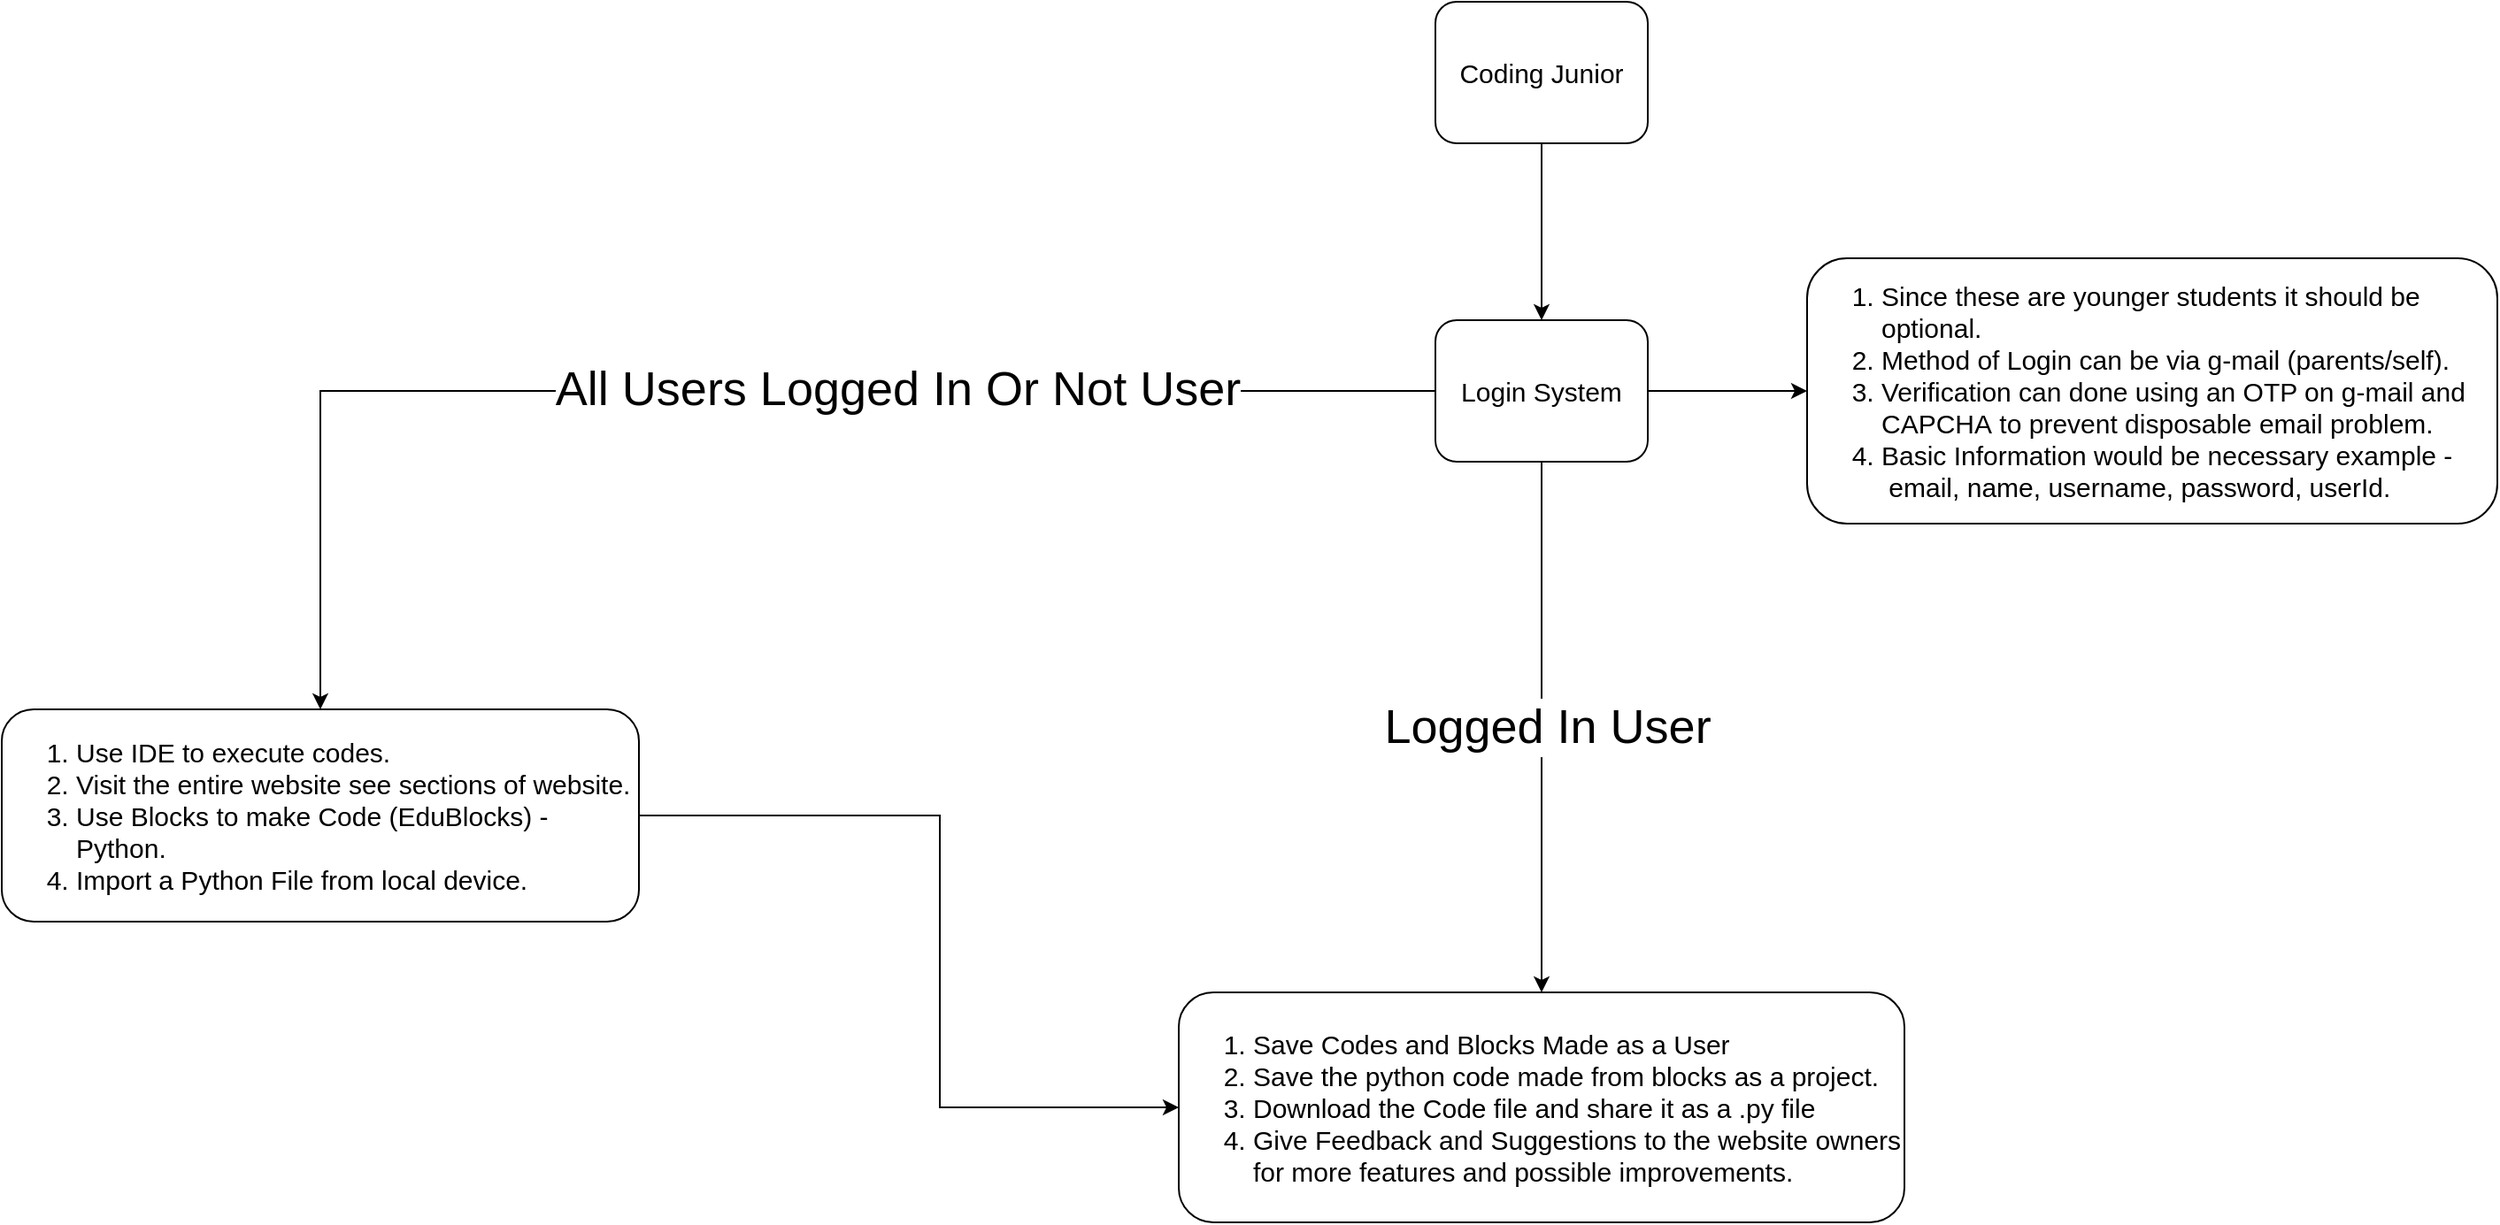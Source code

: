 <mxfile version="26.2.14">
  <diagram name="Page-1" id="27JIksZOyUg7H0xSe7Qw">
    <mxGraphModel dx="2934" dy="1280" grid="1" gridSize="10" guides="1" tooltips="1" connect="1" arrows="1" fold="1" page="1" pageScale="1" pageWidth="850" pageHeight="1100" math="0" shadow="0">
      <root>
        <mxCell id="0" />
        <mxCell id="1" parent="0" />
        <mxCell id="-FAzzV84QFnnn3e9Tf60-6" style="edgeStyle=orthogonalEdgeStyle;rounded=0;orthogonalLoop=1;jettySize=auto;html=1;" edge="1" parent="1" source="-FAzzV84QFnnn3e9Tf60-1" target="-FAzzV84QFnnn3e9Tf60-4">
          <mxGeometry relative="1" as="geometry" />
        </mxCell>
        <mxCell id="-FAzzV84QFnnn3e9Tf60-1" value="Coding Junior" style="rounded=1;whiteSpace=wrap;html=1;fontSize=15;" vertex="1" parent="1">
          <mxGeometry x="280" y="40" width="120" height="80" as="geometry" />
        </mxCell>
        <mxCell id="-FAzzV84QFnnn3e9Tf60-11" style="edgeStyle=orthogonalEdgeStyle;rounded=0;orthogonalLoop=1;jettySize=auto;html=1;" edge="1" parent="1" source="-FAzzV84QFnnn3e9Tf60-4" target="-FAzzV84QFnnn3e9Tf60-10">
          <mxGeometry relative="1" as="geometry" />
        </mxCell>
        <mxCell id="-FAzzV84QFnnn3e9Tf60-13" value="" style="edgeStyle=orthogonalEdgeStyle;rounded=0;orthogonalLoop=1;jettySize=auto;html=1;" edge="1" parent="1" source="-FAzzV84QFnnn3e9Tf60-4" target="-FAzzV84QFnnn3e9Tf60-12">
          <mxGeometry relative="1" as="geometry" />
        </mxCell>
        <mxCell id="-FAzzV84QFnnn3e9Tf60-14" value="Logged In User" style="edgeLabel;html=1;align=center;verticalAlign=middle;resizable=0;points=[];fontSize=27;" vertex="1" connectable="0" parent="-FAzzV84QFnnn3e9Tf60-13">
          <mxGeometry x="0.001" y="3" relative="1" as="geometry">
            <mxPoint as="offset" />
          </mxGeometry>
        </mxCell>
        <mxCell id="-FAzzV84QFnnn3e9Tf60-18" style="edgeStyle=orthogonalEdgeStyle;rounded=0;orthogonalLoop=1;jettySize=auto;html=1;" edge="1" parent="1" source="-FAzzV84QFnnn3e9Tf60-4" target="-FAzzV84QFnnn3e9Tf60-17">
          <mxGeometry relative="1" as="geometry" />
        </mxCell>
        <mxCell id="-FAzzV84QFnnn3e9Tf60-21" value="&lt;span style=&quot;font-size: 27px;&quot;&gt;All Users Logged In Or Not User&lt;/span&gt;" style="edgeLabel;html=1;align=center;verticalAlign=middle;resizable=0;points=[];" vertex="1" connectable="0" parent="-FAzzV84QFnnn3e9Tf60-18">
          <mxGeometry x="-0.249" y="-1" relative="1" as="geometry">
            <mxPoint as="offset" />
          </mxGeometry>
        </mxCell>
        <mxCell id="-FAzzV84QFnnn3e9Tf60-4" value="Login System" style="rounded=1;whiteSpace=wrap;html=1;fontSize=15;" vertex="1" parent="1">
          <mxGeometry x="280" y="220" width="120" height="80" as="geometry" />
        </mxCell>
        <mxCell id="-FAzzV84QFnnn3e9Tf60-10" value="&lt;ol&gt;&lt;li&gt;Since these are younger students it should be optional.&lt;/li&gt;&lt;li&gt;Method of Login can be via g-mail (parents/self).&lt;/li&gt;&lt;li&gt;Verification can done using an OTP on g-mail and CAPCHA&lt;span style=&quot;text-align: center; background-color: transparent; color: light-dark(rgb(0, 0, 0), rgb(255, 255, 255));&quot;&gt;&amp;nbsp;to prevent disposable email problem.&lt;/span&gt;&lt;/li&gt;&lt;li&gt;&lt;span style=&quot;text-align: center; background-color: transparent; color: light-dark(rgb(0, 0, 0), rgb(255, 255, 255));&quot;&gt;Basic Information would be necessary example -&amp;nbsp; &amp;nbsp; &amp;nbsp;email, name, username, password, userId.&lt;/span&gt;&lt;/li&gt;&lt;/ol&gt;" style="rounded=1;whiteSpace=wrap;html=1;fontSize=15;align=left;" vertex="1" parent="1">
          <mxGeometry x="490" y="185" width="390" height="150" as="geometry" />
        </mxCell>
        <mxCell id="-FAzzV84QFnnn3e9Tf60-12" value="&lt;ol&gt;&lt;li&gt;Save Codes and Blocks Made as a User&amp;nbsp;&lt;/li&gt;&lt;li&gt;Save the python code made from blocks as a project.&lt;/li&gt;&lt;li&gt;Download the Code file and share it as a .py file&lt;/li&gt;&lt;li&gt;Give Feedback and Suggestions to the website owners for more features and possible improvements.&lt;/li&gt;&lt;/ol&gt;" style="whiteSpace=wrap;html=1;fontSize=15;rounded=1;align=left;" vertex="1" parent="1">
          <mxGeometry x="135" y="600" width="410" height="130" as="geometry" />
        </mxCell>
        <mxCell id="-FAzzV84QFnnn3e9Tf60-22" style="edgeStyle=orthogonalEdgeStyle;rounded=0;orthogonalLoop=1;jettySize=auto;html=1;exitX=1;exitY=0.5;exitDx=0;exitDy=0;entryX=0;entryY=0.5;entryDx=0;entryDy=0;" edge="1" parent="1" source="-FAzzV84QFnnn3e9Tf60-17" target="-FAzzV84QFnnn3e9Tf60-12">
          <mxGeometry relative="1" as="geometry">
            <Array as="points">
              <mxPoint y="500" />
              <mxPoint y="665" />
            </Array>
          </mxGeometry>
        </mxCell>
        <mxCell id="-FAzzV84QFnnn3e9Tf60-17" value="&lt;ol&gt;&lt;li&gt;Use IDE to execute codes.&lt;/li&gt;&lt;li&gt;Visit the entire website see sections of website.&lt;/li&gt;&lt;li&gt;Use Blocks to make Code (EduBlocks) - Python.&lt;/li&gt;&lt;li&gt;Import a Python File from local device.&lt;/li&gt;&lt;/ol&gt;" style="whiteSpace=wrap;html=1;fontSize=15;rounded=1;align=left;" vertex="1" parent="1">
          <mxGeometry x="-530" y="440" width="360" height="120" as="geometry" />
        </mxCell>
      </root>
    </mxGraphModel>
  </diagram>
</mxfile>

